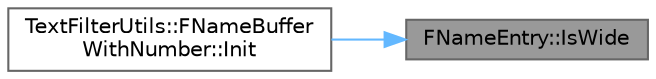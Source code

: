 digraph "FNameEntry::IsWide"
{
 // INTERACTIVE_SVG=YES
 // LATEX_PDF_SIZE
  bgcolor="transparent";
  edge [fontname=Helvetica,fontsize=10,labelfontname=Helvetica,labelfontsize=10];
  node [fontname=Helvetica,fontsize=10,shape=box,height=0.2,width=0.4];
  rankdir="RL";
  Node1 [id="Node000001",label="FNameEntry::IsWide",height=0.2,width=0.4,color="gray40", fillcolor="grey60", style="filled", fontcolor="black",tooltip="Returns whether this name entry is represented via WIDECHAR or ANSICHAR."];
  Node1 -> Node2 [id="edge1_Node000001_Node000002",dir="back",color="steelblue1",style="solid",tooltip=" "];
  Node2 [id="Node000002",label="TextFilterUtils::FNameBuffer\lWithNumber::Init",height=0.2,width=0.4,color="grey40", fillcolor="white", style="filled",URL="$d7/de6/structTextFilterUtils_1_1FNameBufferWithNumber.html#a627e5083af7496ac155b1c5dcfa06d0c",tooltip=" "];
}
